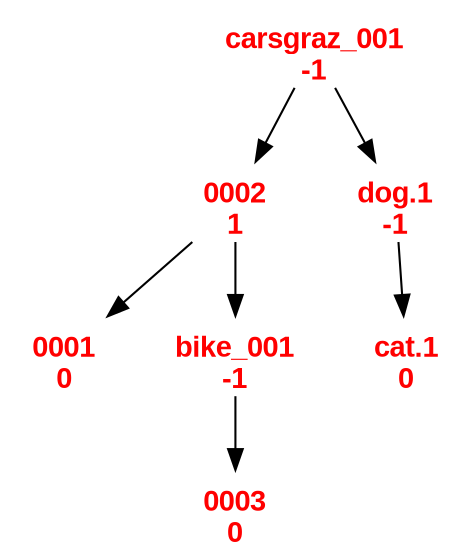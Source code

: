 // Árbol de Búsqueda Binaria
digraph {
	carsgraz_001 [label=carsgraz_001 fontcolor=red fontname="Arial Bold" image="C:\Users\USUARIO\AppData\Local\Temp\tmpe_j816ez.png" labelloc=b shape=none]
	carsgraz_001 [label="carsgraz_001
-1" fontcolor=red fontname="Arial Bold" image="C:\Users\USUARIO\AppData\Local\Temp\tmpe_j816ez.png" labelloc=b shape=none]
	0002 [label=0002 fontcolor=red fontname="Arial Bold" image="C:\Users\USUARIO\AppData\Local\Temp\tmpyfn2mnum.png" labelloc=b shape=none]
	0002 [label="0002
1" fontcolor=red fontname="Arial Bold" image="C:\Users\USUARIO\AppData\Local\Temp\tmpyfn2mnum.png" labelloc=b shape=none]
	carsgraz_001 -> 0002
	0001 [label=0001 fontcolor=red fontname="Arial Bold" image="C:\Users\USUARIO\AppData\Local\Temp\tmpwdzbgl7g.png" labelloc=b shape=none]
	0001 [label="0001
0" fontcolor=red fontname="Arial Bold" image="C:\Users\USUARIO\AppData\Local\Temp\tmpwdzbgl7g.png" labelloc=b shape=none]
	0002 -> 0001
	bike_001 [label=bike_001 fontcolor=red fontname="Arial Bold" image="C:\Users\USUARIO\AppData\Local\Temp\tmp3sxc0uo5.png" labelloc=b shape=none]
	bike_001 [label="bike_001
-1" fontcolor=red fontname="Arial Bold" image="C:\Users\USUARIO\AppData\Local\Temp\tmp3sxc0uo5.png" labelloc=b shape=none]
	0002 -> bike_001
	0003 [label=0003 fontcolor=red fontname="Arial Bold" image="C:\Users\USUARIO\AppData\Local\Temp\tmpcou47etm.png" labelloc=b shape=none]
	0003 [label="0003
0" fontcolor=red fontname="Arial Bold" image="C:\Users\USUARIO\AppData\Local\Temp\tmpcou47etm.png" labelloc=b shape=none]
	bike_001 -> 0003
	"dog.1" [label="dog.1" fontcolor=red fontname="Arial Bold" image="C:\Users\USUARIO\AppData\Local\Temp\tmputvkb2w7.png" labelloc=b shape=none]
	"dog.1" [label="dog.1
-1" fontcolor=red fontname="Arial Bold" image="C:\Users\USUARIO\AppData\Local\Temp\tmputvkb2w7.png" labelloc=b shape=none]
	carsgraz_001 -> "dog.1"
	"cat.1" [label="cat.1" fontcolor=red fontname="Arial Bold" image="C:\Users\USUARIO\AppData\Local\Temp\tmpn_7f19t3.png" labelloc=b shape=none]
	"cat.1" [label="cat.1
0" fontcolor=red fontname="Arial Bold" image="C:\Users\USUARIO\AppData\Local\Temp\tmpn_7f19t3.png" labelloc=b shape=none]
	"dog.1" -> "cat.1"
}
